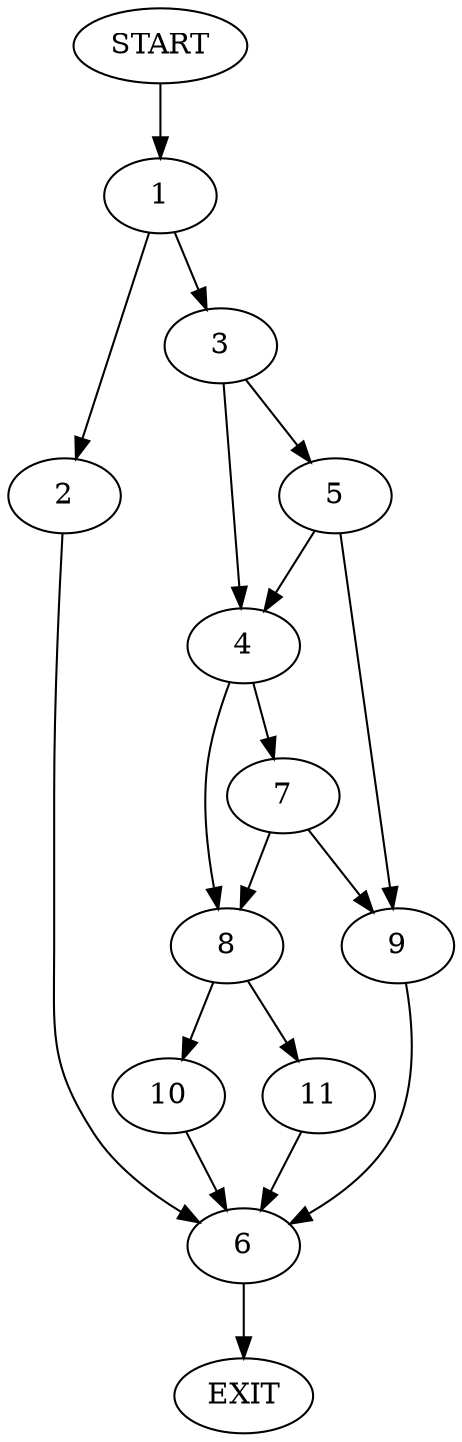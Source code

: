 digraph {
0 [label="START"]
12 [label="EXIT"]
0 -> 1
1 -> 2
1 -> 3
3 -> 4
3 -> 5
2 -> 6
6 -> 12
4 -> 7
4 -> 8
5 -> 4
5 -> 9
9 -> 6
7 -> 8
7 -> 9
8 -> 10
8 -> 11
10 -> 6
11 -> 6
}
